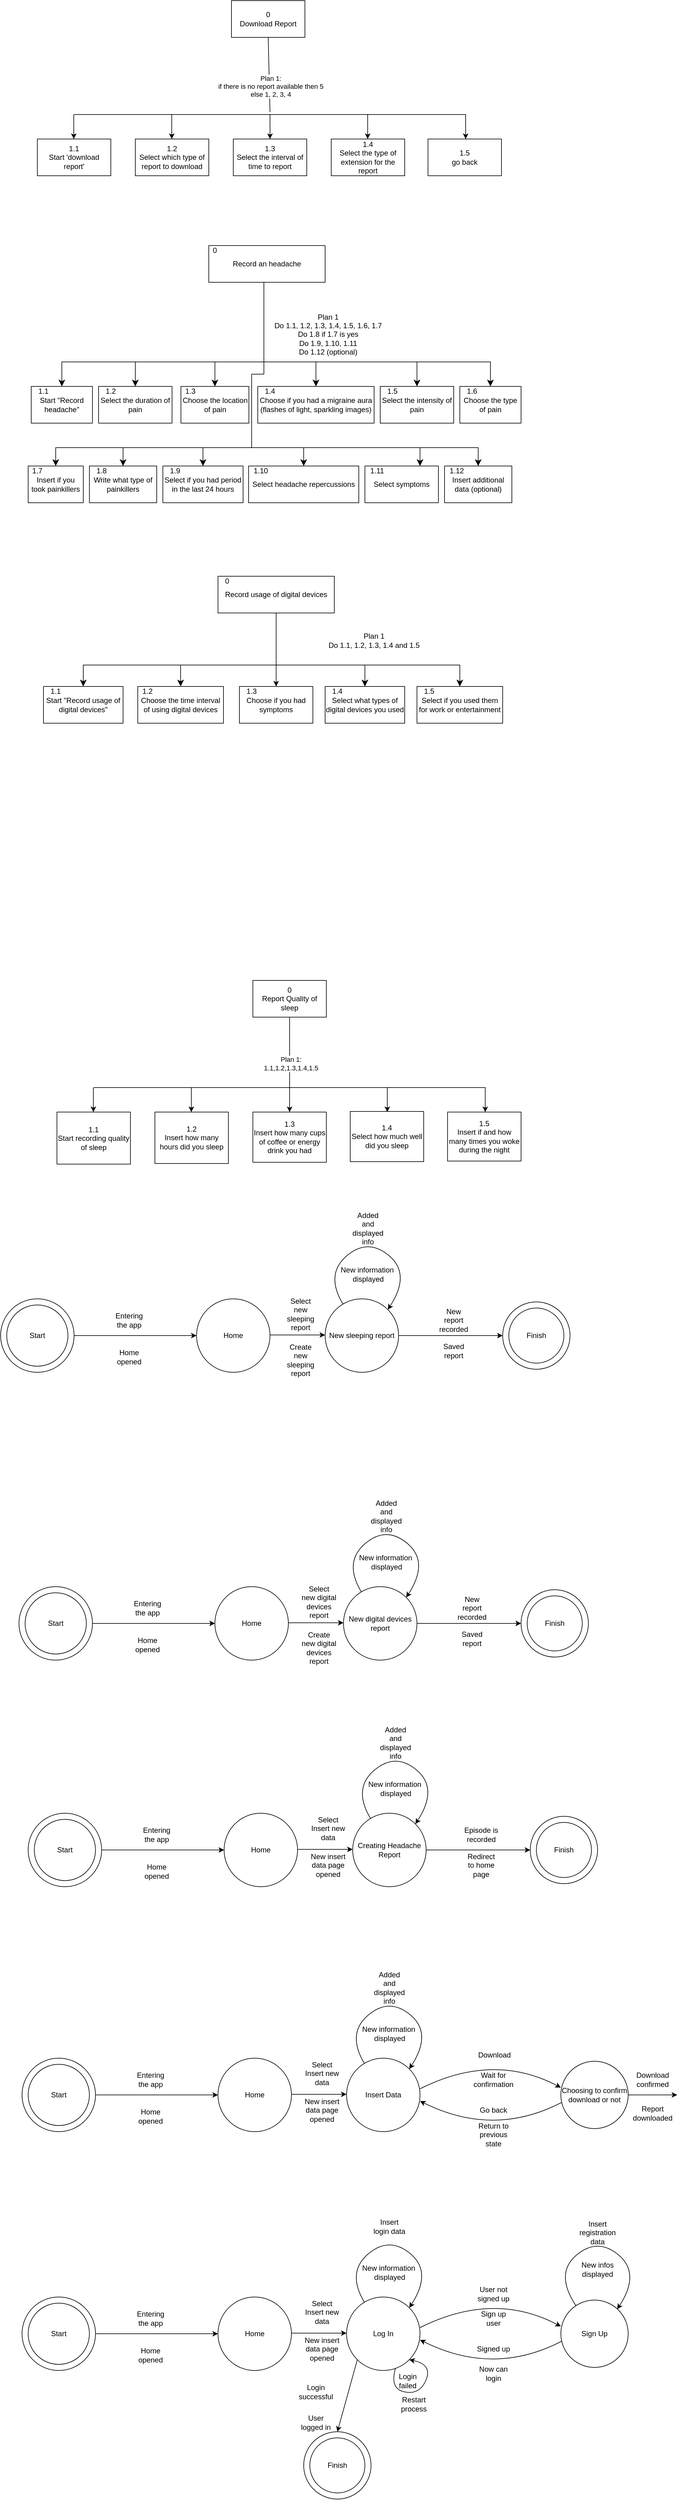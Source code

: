 <mxfile version="24.6.4" type="google">
  <diagram name="Pagina-1" id="lHGRv5xKfU-QrYAKU_vs">
    <mxGraphModel grid="1" page="1" gridSize="10" guides="1" tooltips="1" connect="1" arrows="1" fold="1" pageScale="1" pageWidth="827" pageHeight="1169" math="0" shadow="0">
      <root>
        <mxCell id="0" />
        <mxCell id="1" parent="0" />
        <mxCell id="3DXkt7f9Q8K6zpPs45un-1" value="Record an headache" style="rounded=0;whiteSpace=wrap;html=1;" vertex="1" parent="1">
          <mxGeometry x="300" y="360" width="190" height="60" as="geometry" />
        </mxCell>
        <mxCell id="3DXkt7f9Q8K6zpPs45un-7" value="0" style="text;html=1;align=center;verticalAlign=middle;whiteSpace=wrap;rounded=0;" vertex="1" parent="1">
          <mxGeometry x="280" y="360" width="60" height="15" as="geometry" />
        </mxCell>
        <mxCell id="3DXkt7f9Q8K6zpPs45un-24" value="Choose if you had a migraine aura (flashes of light, sparkling images)" style="rounded=0;whiteSpace=wrap;html=1;" vertex="1" parent="1">
          <mxGeometry x="380" y="590" width="190" height="60" as="geometry" />
        </mxCell>
        <mxCell id="3DXkt7f9Q8K6zpPs45un-25" value="Select the intensity of pain" style="rounded=0;whiteSpace=wrap;html=1;" vertex="1" parent="1">
          <mxGeometry x="580" y="590" width="120" height="60" as="geometry" />
        </mxCell>
        <mxCell id="3DXkt7f9Q8K6zpPs45un-26" value="Choose the location of pain" style="rounded=0;whiteSpace=wrap;html=1;" vertex="1" parent="1">
          <mxGeometry x="254.5" y="590" width="111" height="60" as="geometry" />
        </mxCell>
        <mxCell id="3DXkt7f9Q8K6zpPs45un-27" value="Select the duration of pain" style="rounded=0;whiteSpace=wrap;html=1;" vertex="1" parent="1">
          <mxGeometry x="120" y="590" width="120" height="60" as="geometry" />
        </mxCell>
        <mxCell id="3DXkt7f9Q8K6zpPs45un-28" value="Start &quot;Record headache&quot;" style="rounded=0;whiteSpace=wrap;html=1;" vertex="1" parent="1">
          <mxGeometry x="10" y="590" width="100" height="60" as="geometry" />
        </mxCell>
        <mxCell id="3DXkt7f9Q8K6zpPs45un-29" value="" style="endArrow=none;html=1;rounded=0;" edge="1" parent="1">
          <mxGeometry width="50" height="50" relative="1" as="geometry">
            <mxPoint x="390" y="510" as="sourcePoint" />
            <mxPoint x="390" y="420" as="targetPoint" />
          </mxGeometry>
        </mxCell>
        <mxCell id="3DXkt7f9Q8K6zpPs45un-30" value="" style="edgeStyle=elbowEdgeStyle;elbow=vertical;endArrow=classic;html=1;curved=0;rounded=0;endSize=8;startSize=8;entryX=0.5;entryY=0;entryDx=0;entryDy=0;" edge="1" parent="1" target="3DXkt7f9Q8K6zpPs45un-28">
          <mxGeometry width="50" height="50" relative="1" as="geometry">
            <mxPoint x="390" y="510" as="sourcePoint" />
            <mxPoint x="190" y="590" as="targetPoint" />
          </mxGeometry>
        </mxCell>
        <mxCell id="3DXkt7f9Q8K6zpPs45un-31" value="" style="edgeStyle=elbowEdgeStyle;elbow=vertical;endArrow=classic;html=1;curved=0;rounded=0;endSize=8;startSize=8;" edge="1" parent="1" target="3DXkt7f9Q8K6zpPs45un-25">
          <mxGeometry width="50" height="50" relative="1" as="geometry">
            <mxPoint x="390" y="510" as="sourcePoint" />
            <mxPoint x="180" y="590" as="targetPoint" />
          </mxGeometry>
        </mxCell>
        <mxCell id="3DXkt7f9Q8K6zpPs45un-32" value="" style="edgeStyle=elbowEdgeStyle;elbow=vertical;endArrow=classic;html=1;curved=0;rounded=0;endSize=8;startSize=8;entryX=0.5;entryY=0;entryDx=0;entryDy=0;" edge="1" parent="1" target="3DXkt7f9Q8K6zpPs45un-27">
          <mxGeometry width="50" height="50" relative="1" as="geometry">
            <mxPoint x="390" y="510" as="sourcePoint" />
            <mxPoint x="225" y="560" as="targetPoint" />
          </mxGeometry>
        </mxCell>
        <mxCell id="3DXkt7f9Q8K6zpPs45un-33" value="" style="edgeStyle=elbowEdgeStyle;elbow=vertical;endArrow=classic;html=1;curved=0;rounded=0;endSize=8;startSize=8;entryX=0.5;entryY=0;entryDx=0;entryDy=0;" edge="1" parent="1" target="3DXkt7f9Q8K6zpPs45un-26">
          <mxGeometry width="50" height="50" relative="1" as="geometry">
            <mxPoint x="390" y="510" as="sourcePoint" />
            <mxPoint x="190" y="600" as="targetPoint" />
          </mxGeometry>
        </mxCell>
        <mxCell id="3DXkt7f9Q8K6zpPs45un-34" value="" style="edgeStyle=elbowEdgeStyle;elbow=vertical;endArrow=classic;html=1;curved=0;rounded=0;endSize=8;startSize=8;entryX=0.5;entryY=0;entryDx=0;entryDy=0;" edge="1" parent="1" target="3DXkt7f9Q8K6zpPs45un-24">
          <mxGeometry width="50" height="50" relative="1" as="geometry">
            <mxPoint x="390" y="510" as="sourcePoint" />
            <mxPoint x="350" y="540" as="targetPoint" />
          </mxGeometry>
        </mxCell>
        <mxCell id="3DXkt7f9Q8K6zpPs45un-35" value="1.2" style="text;html=1;align=center;verticalAlign=middle;whiteSpace=wrap;rounded=0;" vertex="1" parent="1">
          <mxGeometry x="110" y="590" width="60" height="15" as="geometry" />
        </mxCell>
        <mxCell id="3DXkt7f9Q8K6zpPs45un-36" value="1.1" style="text;html=1;align=center;verticalAlign=middle;whiteSpace=wrap;rounded=0;" vertex="1" parent="1">
          <mxGeometry y="590" width="60" height="15" as="geometry" />
        </mxCell>
        <mxCell id="3DXkt7f9Q8K6zpPs45un-37" value="1.3" style="text;html=1;align=center;verticalAlign=middle;whiteSpace=wrap;rounded=0;" vertex="1" parent="1">
          <mxGeometry x="240" y="590" width="60" height="15" as="geometry" />
        </mxCell>
        <mxCell id="3DXkt7f9Q8K6zpPs45un-38" value="1.5" style="text;html=1;align=center;verticalAlign=middle;whiteSpace=wrap;rounded=0;" vertex="1" parent="1">
          <mxGeometry x="570" y="590" width="60" height="15" as="geometry" />
        </mxCell>
        <mxCell id="3DXkt7f9Q8K6zpPs45un-39" value="1.4" style="text;html=1;align=center;verticalAlign=middle;whiteSpace=wrap;rounded=0;" vertex="1" parent="1">
          <mxGeometry x="370" y="590" width="60" height="15" as="geometry" />
        </mxCell>
        <mxCell id="3DXkt7f9Q8K6zpPs45un-40" value="Plan 1&lt;div&gt;Do 1.1, 1.2, 1.3, 1.4, 1.5, 1.6, 1.7&lt;/div&gt;&lt;div&gt;Do 1.8 if 1.7 is yes&lt;/div&gt;&lt;div&gt;Do 1.9, 1.10, 1.11&lt;/div&gt;&lt;div&gt;Do 1.12 (optional)&lt;/div&gt;" style="text;html=1;align=center;verticalAlign=middle;whiteSpace=wrap;rounded=0;" vertex="1" parent="1">
          <mxGeometry x="400" y="490" width="190" height="30" as="geometry" />
        </mxCell>
        <mxCell id="3DXkt7f9Q8K6zpPs45un-41" value="Choose the type of pain" style="rounded=0;whiteSpace=wrap;html=1;" vertex="1" parent="1">
          <mxGeometry x="710" y="590" width="100" height="60" as="geometry" />
        </mxCell>
        <mxCell id="3DXkt7f9Q8K6zpPs45un-42" value="1.6" style="text;html=1;align=center;verticalAlign=middle;whiteSpace=wrap;rounded=0;" vertex="1" parent="1">
          <mxGeometry x="700" y="590" width="60" height="15" as="geometry" />
        </mxCell>
        <mxCell id="3DXkt7f9Q8K6zpPs45un-43" value="" style="edgeStyle=elbowEdgeStyle;elbow=vertical;endArrow=classic;html=1;curved=0;rounded=0;endSize=8;startSize=8;entryX=0.5;entryY=0;entryDx=0;entryDy=0;" edge="1" parent="1" target="3DXkt7f9Q8K6zpPs45un-41">
          <mxGeometry width="50" height="50" relative="1" as="geometry">
            <mxPoint x="390" y="510" as="sourcePoint" />
            <mxPoint x="640" y="590" as="targetPoint" />
          </mxGeometry>
        </mxCell>
        <mxCell id="3DXkt7f9Q8K6zpPs45un-47" value="Select headache repercussions" style="rounded=0;whiteSpace=wrap;html=1;" vertex="1" parent="1">
          <mxGeometry x="365" y="720" width="180" height="60" as="geometry" />
        </mxCell>
        <mxCell id="3DXkt7f9Q8K6zpPs45un-48" value="Select symptoms" style="rounded=0;whiteSpace=wrap;html=1;" vertex="1" parent="1">
          <mxGeometry x="555" y="720" width="120" height="60" as="geometry" />
        </mxCell>
        <mxCell id="3DXkt7f9Q8K6zpPs45un-49" value="Select if you had period in the last 24 hours" style="rounded=0;whiteSpace=wrap;html=1;" vertex="1" parent="1">
          <mxGeometry x="225" y="720" width="131" height="60" as="geometry" />
        </mxCell>
        <mxCell id="3DXkt7f9Q8K6zpPs45un-50" value="Write what type of painkillers" style="rounded=0;whiteSpace=wrap;html=1;" vertex="1" parent="1">
          <mxGeometry x="105" y="720" width="110" height="60" as="geometry" />
        </mxCell>
        <mxCell id="3DXkt7f9Q8K6zpPs45un-51" value="Insert if you took painkillers" style="rounded=0;whiteSpace=wrap;html=1;" vertex="1" parent="1">
          <mxGeometry x="5" y="720" width="90" height="60" as="geometry" />
        </mxCell>
        <mxCell id="3DXkt7f9Q8K6zpPs45un-52" value="1.8" style="text;html=1;align=center;verticalAlign=middle;whiteSpace=wrap;rounded=0;" vertex="1" parent="1">
          <mxGeometry x="95" y="720" width="60" height="15" as="geometry" />
        </mxCell>
        <mxCell id="3DXkt7f9Q8K6zpPs45un-53" value="1.9" style="text;html=1;align=center;verticalAlign=middle;whiteSpace=wrap;rounded=0;" vertex="1" parent="1">
          <mxGeometry x="215" y="720" width="60" height="15" as="geometry" />
        </mxCell>
        <mxCell id="3DXkt7f9Q8K6zpPs45un-54" value="1.11" style="text;html=1;align=center;verticalAlign=middle;whiteSpace=wrap;rounded=0;" vertex="1" parent="1">
          <mxGeometry x="545" y="720" width="60" height="15" as="geometry" />
        </mxCell>
        <mxCell id="3DXkt7f9Q8K6zpPs45un-55" value="1.10" style="text;html=1;align=center;verticalAlign=middle;whiteSpace=wrap;rounded=0;" vertex="1" parent="1">
          <mxGeometry x="355" y="720" width="60" height="15" as="geometry" />
        </mxCell>
        <mxCell id="3DXkt7f9Q8K6zpPs45un-56" value="Insert additional data (optional)" style="rounded=0;whiteSpace=wrap;html=1;" vertex="1" parent="1">
          <mxGeometry x="685" y="720" width="110" height="60" as="geometry" />
        </mxCell>
        <mxCell id="3DXkt7f9Q8K6zpPs45un-57" value="1.12" style="text;html=1;align=center;verticalAlign=middle;whiteSpace=wrap;rounded=0;" vertex="1" parent="1">
          <mxGeometry x="675" y="720" width="60" height="15" as="geometry" />
        </mxCell>
        <mxCell id="3DXkt7f9Q8K6zpPs45un-58" value="" style="edgeStyle=elbowEdgeStyle;elbow=vertical;endArrow=classic;html=1;curved=0;rounded=0;endSize=8;startSize=8;entryX=0.5;entryY=0;entryDx=0;entryDy=0;" edge="1" parent="1" target="3DXkt7f9Q8K6zpPs45un-51">
          <mxGeometry width="50" height="50" relative="1" as="geometry">
            <mxPoint x="370" y="660" as="sourcePoint" />
            <mxPoint x="70" y="840" as="targetPoint" />
          </mxGeometry>
        </mxCell>
        <mxCell id="3DXkt7f9Q8K6zpPs45un-60" value="" style="endArrow=none;html=1;rounded=0;" edge="1" parent="1">
          <mxGeometry width="50" height="50" relative="1" as="geometry">
            <mxPoint x="370" y="570" as="sourcePoint" />
            <mxPoint x="370" y="660" as="targetPoint" />
          </mxGeometry>
        </mxCell>
        <mxCell id="3DXkt7f9Q8K6zpPs45un-61" value="" style="endArrow=none;html=1;rounded=0;" edge="1" parent="1">
          <mxGeometry width="50" height="50" relative="1" as="geometry">
            <mxPoint x="390" y="570" as="sourcePoint" />
            <mxPoint x="370" y="570" as="targetPoint" />
          </mxGeometry>
        </mxCell>
        <mxCell id="3DXkt7f9Q8K6zpPs45un-62" value="" style="endArrow=none;html=1;rounded=0;" edge="1" parent="1">
          <mxGeometry width="50" height="50" relative="1" as="geometry">
            <mxPoint x="390" y="530" as="sourcePoint" />
            <mxPoint x="390" y="570" as="targetPoint" />
          </mxGeometry>
        </mxCell>
        <mxCell id="3DXkt7f9Q8K6zpPs45un-63" value="1.7" style="text;html=1;align=center;verticalAlign=middle;whiteSpace=wrap;rounded=0;" vertex="1" parent="1">
          <mxGeometry x="-10" y="720" width="60" height="15" as="geometry" />
        </mxCell>
        <mxCell id="3DXkt7f9Q8K6zpPs45un-64" value="" style="edgeStyle=elbowEdgeStyle;elbow=vertical;endArrow=classic;html=1;curved=0;rounded=0;endSize=8;startSize=8;entryX=0.5;entryY=0;entryDx=0;entryDy=0;" edge="1" parent="1" target="3DXkt7f9Q8K6zpPs45un-50">
          <mxGeometry width="50" height="50" relative="1" as="geometry">
            <mxPoint x="370" y="660" as="sourcePoint" />
            <mxPoint x="65" y="710" as="targetPoint" />
          </mxGeometry>
        </mxCell>
        <mxCell id="3DXkt7f9Q8K6zpPs45un-65" value="" style="edgeStyle=elbowEdgeStyle;elbow=vertical;endArrow=classic;html=1;curved=0;rounded=0;endSize=8;startSize=8;entryX=0.5;entryY=0;entryDx=0;entryDy=0;" edge="1" parent="1" target="3DXkt7f9Q8K6zpPs45un-49">
          <mxGeometry width="50" height="50" relative="1" as="geometry">
            <mxPoint x="370" y="660" as="sourcePoint" />
            <mxPoint x="70" y="800" as="targetPoint" />
          </mxGeometry>
        </mxCell>
        <mxCell id="3DXkt7f9Q8K6zpPs45un-66" value="" style="edgeStyle=elbowEdgeStyle;elbow=vertical;endArrow=classic;html=1;curved=0;rounded=0;endSize=8;startSize=8;entryX=0.5;entryY=0;entryDx=0;entryDy=0;" edge="1" parent="1" target="3DXkt7f9Q8K6zpPs45un-47">
          <mxGeometry width="50" height="50" relative="1" as="geometry">
            <mxPoint x="370" y="660" as="sourcePoint" />
            <mxPoint x="155" y="810" as="targetPoint" />
          </mxGeometry>
        </mxCell>
        <mxCell id="3DXkt7f9Q8K6zpPs45un-67" value="" style="edgeStyle=elbowEdgeStyle;elbow=vertical;endArrow=classic;html=1;curved=0;rounded=0;endSize=8;startSize=8;entryX=0.75;entryY=0;entryDx=0;entryDy=0;" edge="1" parent="1" target="3DXkt7f9Q8K6zpPs45un-48">
          <mxGeometry width="50" height="50" relative="1" as="geometry">
            <mxPoint x="370" y="660" as="sourcePoint" />
            <mxPoint x="195" y="800" as="targetPoint" />
          </mxGeometry>
        </mxCell>
        <mxCell id="3DXkt7f9Q8K6zpPs45un-68" value="" style="edgeStyle=elbowEdgeStyle;elbow=vertical;endArrow=classic;html=1;curved=0;rounded=0;endSize=8;startSize=8;entryX=0.5;entryY=0;entryDx=0;entryDy=0;" edge="1" parent="1" target="3DXkt7f9Q8K6zpPs45un-56">
          <mxGeometry width="50" height="50" relative="1" as="geometry">
            <mxPoint x="370" y="660" as="sourcePoint" />
            <mxPoint x="710" y="800" as="targetPoint" />
          </mxGeometry>
        </mxCell>
        <mxCell id="TMbSK673QJMxNX8K5bau-1" value="Record usage of digital devices" style="rounded=0;whiteSpace=wrap;html=1;" vertex="1" parent="1">
          <mxGeometry x="315" y="900" width="190" height="60" as="geometry" />
        </mxCell>
        <mxCell id="TMbSK673QJMxNX8K5bau-2" value="0" style="text;html=1;align=center;verticalAlign=middle;whiteSpace=wrap;rounded=0;" vertex="1" parent="1">
          <mxGeometry x="300" y="900" width="60" height="15" as="geometry" />
        </mxCell>
        <mxCell id="TMbSK673QJMxNX8K5bau-3" value="Select what types of digital devices you used" style="rounded=0;whiteSpace=wrap;html=1;" vertex="1" parent="1">
          <mxGeometry x="490" y="1080" width="130" height="60" as="geometry" />
        </mxCell>
        <mxCell id="TMbSK673QJMxNX8K5bau-4" value="Select if you used them for work or entertainment" style="rounded=0;whiteSpace=wrap;html=1;" vertex="1" parent="1">
          <mxGeometry x="640" y="1080" width="140" height="60" as="geometry" />
        </mxCell>
        <mxCell id="TMbSK673QJMxNX8K5bau-5" value="Choose if you had symptoms" style="rounded=0;whiteSpace=wrap;html=1;" vertex="1" parent="1">
          <mxGeometry x="350" y="1080" width="120" height="60" as="geometry" />
        </mxCell>
        <mxCell id="TMbSK673QJMxNX8K5bau-6" value="Choose the time interval of using digital devices" style="rounded=0;whiteSpace=wrap;html=1;" vertex="1" parent="1">
          <mxGeometry x="184" y="1080" width="140" height="60" as="geometry" />
        </mxCell>
        <mxCell id="TMbSK673QJMxNX8K5bau-7" value="Start &quot;Record usage of digital devices&quot;" style="rounded=0;whiteSpace=wrap;html=1;" vertex="1" parent="1">
          <mxGeometry x="30" y="1080" width="130" height="60" as="geometry" />
        </mxCell>
        <mxCell id="TMbSK673QJMxNX8K5bau-8" value="" style="edgeStyle=elbowEdgeStyle;elbow=vertical;endArrow=classic;html=1;curved=0;rounded=0;endSize=8;startSize=8;entryX=0.5;entryY=0;entryDx=0;entryDy=0;" edge="1" parent="1" target="TMbSK673QJMxNX8K5bau-7">
          <mxGeometry width="50" height="50" relative="1" as="geometry">
            <mxPoint x="410" y="1010" as="sourcePoint" />
            <mxPoint x="160" y="1090" as="targetPoint" />
          </mxGeometry>
        </mxCell>
        <mxCell id="TMbSK673QJMxNX8K5bau-9" value="" style="edgeStyle=elbowEdgeStyle;elbow=vertical;endArrow=classic;html=1;curved=0;rounded=0;endSize=8;startSize=8;" edge="1" parent="1" target="TMbSK673QJMxNX8K5bau-4">
          <mxGeometry width="50" height="50" relative="1" as="geometry">
            <mxPoint x="410" y="1010" as="sourcePoint" />
            <mxPoint x="150" y="1090" as="targetPoint" />
          </mxGeometry>
        </mxCell>
        <mxCell id="TMbSK673QJMxNX8K5bau-10" value="" style="edgeStyle=elbowEdgeStyle;elbow=vertical;endArrow=classic;html=1;curved=0;rounded=0;endSize=8;startSize=8;entryX=0.5;entryY=0;entryDx=0;entryDy=0;" edge="1" parent="1" target="TMbSK673QJMxNX8K5bau-6">
          <mxGeometry width="50" height="50" relative="1" as="geometry">
            <mxPoint x="410" y="1010" as="sourcePoint" />
            <mxPoint x="195" y="1060" as="targetPoint" />
          </mxGeometry>
        </mxCell>
        <mxCell id="TMbSK673QJMxNX8K5bau-11" value="" style="edgeStyle=elbowEdgeStyle;elbow=vertical;endArrow=classic;html=1;curved=0;rounded=0;endSize=8;startSize=8;entryX=0.5;entryY=0;entryDx=0;entryDy=0;" edge="1" parent="1" target="TMbSK673QJMxNX8K5bau-3">
          <mxGeometry width="50" height="50" relative="1" as="geometry">
            <mxPoint x="410" y="1010" as="sourcePoint" />
            <mxPoint x="320" y="1040" as="targetPoint" />
          </mxGeometry>
        </mxCell>
        <mxCell id="TMbSK673QJMxNX8K5bau-12" value="1.2" style="text;html=1;align=center;verticalAlign=middle;whiteSpace=wrap;rounded=0;" vertex="1" parent="1">
          <mxGeometry x="170" y="1080" width="60" height="15" as="geometry" />
        </mxCell>
        <mxCell id="TMbSK673QJMxNX8K5bau-13" value="1.1" style="text;html=1;align=center;verticalAlign=middle;whiteSpace=wrap;rounded=0;" vertex="1" parent="1">
          <mxGeometry x="20" y="1080" width="60" height="15" as="geometry" />
        </mxCell>
        <mxCell id="TMbSK673QJMxNX8K5bau-14" value="1.3" style="text;html=1;align=center;verticalAlign=middle;whiteSpace=wrap;rounded=0;" vertex="1" parent="1">
          <mxGeometry x="340" y="1080" width="60" height="15" as="geometry" />
        </mxCell>
        <mxCell id="TMbSK673QJMxNX8K5bau-15" value="1.5" style="text;html=1;align=center;verticalAlign=middle;whiteSpace=wrap;rounded=0;" vertex="1" parent="1">
          <mxGeometry x="630" y="1080" width="60" height="15" as="geometry" />
        </mxCell>
        <mxCell id="TMbSK673QJMxNX8K5bau-16" value="1.4" style="text;html=1;align=center;verticalAlign=middle;whiteSpace=wrap;rounded=0;" vertex="1" parent="1">
          <mxGeometry x="480" y="1080" width="60" height="15" as="geometry" />
        </mxCell>
        <mxCell id="TMbSK673QJMxNX8K5bau-17" value="Plan 1&lt;div&gt;Do 1.1, 1.2, 1.3, 1.4 and 1.5&lt;/div&gt;" style="text;html=1;align=center;verticalAlign=middle;whiteSpace=wrap;rounded=0;" vertex="1" parent="1">
          <mxGeometry x="490" y="990" width="160" height="30" as="geometry" />
        </mxCell>
        <mxCell id="TMbSK673QJMxNX8K5bau-18" value="" style="endArrow=classic;html=1;rounded=0;entryX=0.5;entryY=0;entryDx=0;entryDy=0;exitX=0.5;exitY=1;exitDx=0;exitDy=0;" edge="1" parent="1" source="TMbSK673QJMxNX8K5bau-1" target="TMbSK673QJMxNX8K5bau-5">
          <mxGeometry width="50" height="50" relative="1" as="geometry">
            <mxPoint x="420" y="1020" as="sourcePoint" />
            <mxPoint x="440" y="1040" as="targetPoint" />
          </mxGeometry>
        </mxCell>
        <mxCell id="TMbSK673QJMxNX8K5bau-19" value="&lt;div&gt;0&lt;/div&gt;&lt;div&gt;Download Report&lt;/div&gt;" style="rounded=0;whiteSpace=wrap;html=1;" vertex="1" parent="1">
          <mxGeometry x="337" y="-40" width="120" height="60" as="geometry" />
        </mxCell>
        <mxCell id="TMbSK673QJMxNX8K5bau-20" value="" style="endArrow=none;html=1;rounded=0;entryX=0.5;entryY=1;entryDx=0;entryDy=0;" edge="1" parent="1" target="TMbSK673QJMxNX8K5bau-19">
          <mxGeometry width="50" height="50" relative="1" as="geometry">
            <mxPoint x="400" y="142" as="sourcePoint" />
            <mxPoint x="483" y="-114" as="targetPoint" />
          </mxGeometry>
        </mxCell>
        <mxCell id="TMbSK673QJMxNX8K5bau-21" value="&lt;div&gt;Plan 1:&lt;/div&gt;&lt;div&gt;if there is no report available then 5&lt;/div&gt;&lt;div&gt;else 1, 2, 3, 4&lt;br&gt;&lt;/div&gt;" style="edgeLabel;html=1;align=center;verticalAlign=middle;resizable=0;points=[];" connectable="0" vertex="1" parent="TMbSK673QJMxNX8K5bau-20">
          <mxGeometry x="-0.308" y="-2" relative="1" as="geometry">
            <mxPoint as="offset" />
          </mxGeometry>
        </mxCell>
        <mxCell id="TMbSK673QJMxNX8K5bau-22" value="" style="endArrow=none;html=1;rounded=0;" edge="1" parent="1">
          <mxGeometry width="50" height="50" relative="1" as="geometry">
            <mxPoint x="720" y="146" as="sourcePoint" />
            <mxPoint x="80" y="146" as="targetPoint" />
          </mxGeometry>
        </mxCell>
        <mxCell id="TMbSK673QJMxNX8K5bau-23" value="&lt;div&gt;1.4&lt;/div&gt;&lt;div&gt;Select the type of extension for the report&lt;/div&gt;" style="rounded=0;whiteSpace=wrap;html=1;" vertex="1" parent="1">
          <mxGeometry x="500" y="186" width="120" height="60" as="geometry" />
        </mxCell>
        <mxCell id="TMbSK673QJMxNX8K5bau-24" value="&lt;div&gt;1.5&lt;/div&gt;&lt;div&gt;go back&lt;br&gt;&lt;/div&gt;" style="rounded=0;whiteSpace=wrap;html=1;" vertex="1" parent="1">
          <mxGeometry x="658" y="186" width="120" height="60" as="geometry" />
        </mxCell>
        <mxCell id="TMbSK673QJMxNX8K5bau-25" value="" style="endArrow=classic;html=1;rounded=0;" edge="1" parent="1">
          <mxGeometry width="50" height="50" relative="1" as="geometry">
            <mxPoint x="400" y="146" as="sourcePoint" />
            <mxPoint x="400" y="186" as="targetPoint" />
          </mxGeometry>
        </mxCell>
        <mxCell id="TMbSK673QJMxNX8K5bau-26" value="&lt;div&gt;1.3&lt;/div&gt;&lt;div&gt;Select the interval of time to report&lt;br&gt;&lt;/div&gt;" style="rounded=0;whiteSpace=wrap;html=1;" vertex="1" parent="1">
          <mxGeometry x="340" y="186" width="120" height="60" as="geometry" />
        </mxCell>
        <mxCell id="TMbSK673QJMxNX8K5bau-27" value="&lt;div&gt;1.2&lt;/div&gt;&lt;div&gt;Select which type of report to download &lt;br&gt;&lt;/div&gt;" style="rounded=0;whiteSpace=wrap;html=1;" vertex="1" parent="1">
          <mxGeometry x="180" y="186" width="120" height="60" as="geometry" />
        </mxCell>
        <mxCell id="TMbSK673QJMxNX8K5bau-28" value="&lt;div&gt;1.1&lt;br&gt;&lt;/div&gt;&lt;div&gt;Start &#39;download report&#39;&lt;br&gt;&lt;/div&gt;" style="rounded=0;whiteSpace=wrap;html=1;" vertex="1" parent="1">
          <mxGeometry x="20" y="186" width="120" height="60" as="geometry" />
        </mxCell>
        <mxCell id="TMbSK673QJMxNX8K5bau-29" value="" style="endArrow=classic;html=1;rounded=0;entryX=0.5;entryY=0;entryDx=0;entryDy=0;" edge="1" parent="1">
          <mxGeometry width="50" height="50" relative="1" as="geometry">
            <mxPoint x="79.5" y="146" as="sourcePoint" />
            <mxPoint x="79.5" y="186" as="targetPoint" />
          </mxGeometry>
        </mxCell>
        <mxCell id="TMbSK673QJMxNX8K5bau-30" value="" style="endArrow=classic;html=1;rounded=0;entryX=0.5;entryY=0;entryDx=0;entryDy=0;" edge="1" parent="1">
          <mxGeometry width="50" height="50" relative="1" as="geometry">
            <mxPoint x="239.5" y="146" as="sourcePoint" />
            <mxPoint x="239.5" y="186" as="targetPoint" />
          </mxGeometry>
        </mxCell>
        <mxCell id="TMbSK673QJMxNX8K5bau-31" value="" style="endArrow=classic;html=1;rounded=0;entryX=0.5;entryY=0;entryDx=0;entryDy=0;" edge="1" parent="1">
          <mxGeometry width="50" height="50" relative="1" as="geometry">
            <mxPoint x="559.5" y="146" as="sourcePoint" />
            <mxPoint x="559.5" y="186" as="targetPoint" />
          </mxGeometry>
        </mxCell>
        <mxCell id="TMbSK673QJMxNX8K5bau-32" value="" style="endArrow=classic;html=1;rounded=0;entryX=0.5;entryY=0;entryDx=0;entryDy=0;" edge="1" parent="1">
          <mxGeometry width="50" height="50" relative="1" as="geometry">
            <mxPoint x="719.5" y="146" as="sourcePoint" />
            <mxPoint x="719.5" y="186" as="targetPoint" />
          </mxGeometry>
        </mxCell>
        <mxCell id="TMbSK673QJMxNX8K5bau-47" value="&lt;div&gt;0&lt;/div&gt;&lt;div&gt;Report Quality of sleep&lt;br&gt;&lt;/div&gt;" style="rounded=0;whiteSpace=wrap;html=1;" vertex="1" parent="1">
          <mxGeometry x="372" y="1560" width="120" height="60" as="geometry" />
        </mxCell>
        <mxCell id="TMbSK673QJMxNX8K5bau-48" value="" style="endArrow=none;html=1;rounded=0;entryX=0.5;entryY=1;entryDx=0;entryDy=0;" edge="1" parent="1" target="TMbSK673QJMxNX8K5bau-47">
          <mxGeometry width="50" height="50" relative="1" as="geometry">
            <mxPoint x="432" y="1736" as="sourcePoint" />
            <mxPoint x="515" y="1475" as="targetPoint" />
          </mxGeometry>
        </mxCell>
        <mxCell id="TMbSK673QJMxNX8K5bau-49" value="&lt;div&gt;Plan 1:&lt;/div&gt;&lt;div&gt;1.1,1.2,1.3,1.4,1.5&lt;br&gt;&lt;/div&gt;" style="edgeLabel;html=1;align=center;verticalAlign=middle;resizable=0;points=[];" connectable="0" vertex="1" parent="TMbSK673QJMxNX8K5bau-48">
          <mxGeometry x="-0.308" y="-2" relative="1" as="geometry">
            <mxPoint as="offset" />
          </mxGeometry>
        </mxCell>
        <mxCell id="TMbSK673QJMxNX8K5bau-50" value="" style="endArrow=none;html=1;rounded=0;" edge="1" parent="1">
          <mxGeometry width="50" height="50" relative="1" as="geometry">
            <mxPoint x="752" y="1735" as="sourcePoint" />
            <mxPoint x="112" y="1735" as="targetPoint" />
          </mxGeometry>
        </mxCell>
        <mxCell id="TMbSK673QJMxNX8K5bau-51" value="&lt;div&gt;1.4&lt;/div&gt;&lt;div&gt;Select how much well did you sleep&lt;br&gt;&lt;/div&gt;" style="rounded=0;whiteSpace=wrap;html=1;" vertex="1" parent="1">
          <mxGeometry x="531" y="1774" width="120" height="82" as="geometry" />
        </mxCell>
        <mxCell id="TMbSK673QJMxNX8K5bau-52" value="&lt;div&gt;1.5&lt;/div&gt;&lt;div&gt;Insert if and how many times you woke during the night&lt;br&gt;&lt;/div&gt;" style="rounded=0;whiteSpace=wrap;html=1;" vertex="1" parent="1">
          <mxGeometry x="690" y="1775" width="120" height="80" as="geometry" />
        </mxCell>
        <mxCell id="TMbSK673QJMxNX8K5bau-53" value="" style="endArrow=classic;html=1;rounded=0;" edge="1" parent="1">
          <mxGeometry width="50" height="50" relative="1" as="geometry">
            <mxPoint x="432" y="1735" as="sourcePoint" />
            <mxPoint x="432" y="1775" as="targetPoint" />
          </mxGeometry>
        </mxCell>
        <mxCell id="TMbSK673QJMxNX8K5bau-54" value="&lt;div&gt;1.3&lt;/div&gt;&lt;div&gt;Insert how many cups of coffee or energy drink you had&lt;br&gt;&lt;/div&gt;" style="rounded=0;whiteSpace=wrap;html=1;" vertex="1" parent="1">
          <mxGeometry x="372" y="1775" width="120" height="82" as="geometry" />
        </mxCell>
        <mxCell id="TMbSK673QJMxNX8K5bau-55" value="&lt;div&gt;1.2&lt;/div&gt;&lt;div&gt;Insert how many hours did you sleep &lt;br&gt;&lt;/div&gt;" style="rounded=0;whiteSpace=wrap;html=1;" vertex="1" parent="1">
          <mxGeometry x="212" y="1775" width="120" height="84" as="geometry" />
        </mxCell>
        <mxCell id="TMbSK673QJMxNX8K5bau-56" value="&lt;div&gt;1.1&lt;br&gt;&lt;/div&gt;&lt;div&gt;Start recording quality of sleep&lt;br&gt;&lt;/div&gt;" style="rounded=0;whiteSpace=wrap;html=1;" vertex="1" parent="1">
          <mxGeometry x="52" y="1775" width="120" height="85" as="geometry" />
        </mxCell>
        <mxCell id="TMbSK673QJMxNX8K5bau-57" value="" style="endArrow=classic;html=1;rounded=0;entryX=0.5;entryY=0;entryDx=0;entryDy=0;" edge="1" parent="1">
          <mxGeometry width="50" height="50" relative="1" as="geometry">
            <mxPoint x="111.5" y="1735" as="sourcePoint" />
            <mxPoint x="111.5" y="1775" as="targetPoint" />
          </mxGeometry>
        </mxCell>
        <mxCell id="TMbSK673QJMxNX8K5bau-58" value="" style="endArrow=classic;html=1;rounded=0;entryX=0.5;entryY=0;entryDx=0;entryDy=0;" edge="1" parent="1">
          <mxGeometry width="50" height="50" relative="1" as="geometry">
            <mxPoint x="271.5" y="1735" as="sourcePoint" />
            <mxPoint x="271.5" y="1775" as="targetPoint" />
          </mxGeometry>
        </mxCell>
        <mxCell id="TMbSK673QJMxNX8K5bau-59" value="" style="endArrow=classic;html=1;rounded=0;entryX=0.5;entryY=0;entryDx=0;entryDy=0;" edge="1" parent="1">
          <mxGeometry width="50" height="50" relative="1" as="geometry">
            <mxPoint x="591.5" y="1735" as="sourcePoint" />
            <mxPoint x="591.5" y="1775" as="targetPoint" />
          </mxGeometry>
        </mxCell>
        <mxCell id="TMbSK673QJMxNX8K5bau-60" value="" style="endArrow=classic;html=1;rounded=0;entryX=0.5;entryY=0;entryDx=0;entryDy=0;" edge="1" parent="1">
          <mxGeometry width="50" height="50" relative="1" as="geometry">
            <mxPoint x="751.5" y="1735" as="sourcePoint" />
            <mxPoint x="751.5" y="1775" as="targetPoint" />
          </mxGeometry>
        </mxCell>
        <mxCell id="TMbSK673QJMxNX8K5bau-79" value="" style="ellipse;whiteSpace=wrap;html=1;aspect=fixed;" vertex="1" parent="1">
          <mxGeometry x="-40" y="2080" width="120" height="120" as="geometry" />
        </mxCell>
        <mxCell id="TMbSK673QJMxNX8K5bau-80" value="Entering the app" style="text;html=1;strokeColor=none;fillColor=none;align=center;verticalAlign=middle;whiteSpace=wrap;rounded=0;" vertex="1" parent="1">
          <mxGeometry x="140" y="2100" width="60" height="30" as="geometry" />
        </mxCell>
        <mxCell id="TMbSK673QJMxNX8K5bau-81" value="Home opened" style="text;html=1;strokeColor=none;fillColor=none;align=center;verticalAlign=middle;whiteSpace=wrap;rounded=0;" vertex="1" parent="1">
          <mxGeometry x="140" y="2160" width="60" height="30" as="geometry" />
        </mxCell>
        <mxCell id="TMbSK673QJMxNX8K5bau-82" value="Home" style="ellipse;whiteSpace=wrap;html=1;aspect=fixed;" vertex="1" parent="1">
          <mxGeometry x="280" y="2080" width="120" height="120" as="geometry" />
        </mxCell>
        <mxCell id="TMbSK673QJMxNX8K5bau-83" value="Start" style="ellipse;whiteSpace=wrap;html=1;aspect=fixed;" vertex="1" parent="1">
          <mxGeometry x="-30" y="2090" width="100" height="100" as="geometry" />
        </mxCell>
        <mxCell id="TMbSK673QJMxNX8K5bau-84" value="" style="endArrow=classic;html=1;rounded=0;" edge="1" parent="1">
          <mxGeometry width="50" height="50" relative="1" as="geometry">
            <mxPoint x="400" y="2139" as="sourcePoint" />
            <mxPoint x="490" y="2139" as="targetPoint" />
          </mxGeometry>
        </mxCell>
        <mxCell id="TMbSK673QJMxNX8K5bau-85" value="New sleeping report" style="ellipse;whiteSpace=wrap;html=1;aspect=fixed;" vertex="1" parent="1">
          <mxGeometry x="490" y="2080" width="120" height="120" as="geometry" />
        </mxCell>
        <mxCell id="TMbSK673QJMxNX8K5bau-86" value="Select new sleeping report" style="text;html=1;strokeColor=none;fillColor=none;align=center;verticalAlign=middle;whiteSpace=wrap;rounded=0;" vertex="1" parent="1">
          <mxGeometry x="420" y="2090" width="60" height="30" as="geometry" />
        </mxCell>
        <mxCell id="TMbSK673QJMxNX8K5bau-87" value="Create new sleeping report" style="text;html=1;strokeColor=none;fillColor=none;align=center;verticalAlign=middle;whiteSpace=wrap;rounded=0;" vertex="1" parent="1">
          <mxGeometry x="420" y="2165" width="60" height="30" as="geometry" />
        </mxCell>
        <mxCell id="TMbSK673QJMxNX8K5bau-88" value="Added and displayed info" style="text;html=1;strokeColor=none;fillColor=none;align=center;verticalAlign=middle;whiteSpace=wrap;rounded=0;" vertex="1" parent="1">
          <mxGeometry x="530" y="1950" width="60" height="30" as="geometry" />
        </mxCell>
        <mxCell id="TMbSK673QJMxNX8K5bau-89" value="" style="endArrow=classic;html=1;rounded=0;entryX=0;entryY=0.5;entryDx=0;entryDy=0;exitX=1;exitY=0.5;exitDx=0;exitDy=0;" edge="1" parent="1" source="TMbSK673QJMxNX8K5bau-85" target="TMbSK673QJMxNX8K5bau-90">
          <mxGeometry width="50" height="50" relative="1" as="geometry">
            <mxPoint x="600" y="2200" as="sourcePoint" />
            <mxPoint x="700" y="2250" as="targetPoint" />
            <Array as="points" />
          </mxGeometry>
        </mxCell>
        <mxCell id="TMbSK673QJMxNX8K5bau-90" value="Finish" style="ellipse;whiteSpace=wrap;html=1;aspect=fixed;" vertex="1" parent="1">
          <mxGeometry x="780" y="2085" width="110" height="110" as="geometry" />
        </mxCell>
        <mxCell id="TMbSK673QJMxNX8K5bau-91" value="New report recorded" style="text;html=1;strokeColor=none;fillColor=none;align=center;verticalAlign=middle;whiteSpace=wrap;rounded=0;" vertex="1" parent="1">
          <mxGeometry x="670" y="2100" width="60" height="30" as="geometry" />
        </mxCell>
        <mxCell id="TMbSK673QJMxNX8K5bau-92" value="Finish" style="ellipse;whiteSpace=wrap;html=1;aspect=fixed;" vertex="1" parent="1">
          <mxGeometry x="790" y="2095" width="90" height="90" as="geometry" />
        </mxCell>
        <mxCell id="TMbSK673QJMxNX8K5bau-93" value="Saved report" style="text;html=1;strokeColor=none;fillColor=none;align=center;verticalAlign=middle;whiteSpace=wrap;rounded=0;" vertex="1" parent="1">
          <mxGeometry x="670" y="2150" width="60" height="30" as="geometry" />
        </mxCell>
        <mxCell id="TMbSK673QJMxNX8K5bau-94" value="" style="endArrow=classic;html=1;rounded=0;" edge="1" parent="1">
          <mxGeometry width="50" height="50" relative="1" as="geometry">
            <mxPoint x="80" y="2140" as="sourcePoint" />
            <mxPoint x="280" y="2140" as="targetPoint" />
          </mxGeometry>
        </mxCell>
        <mxCell id="TMbSK673QJMxNX8K5bau-95" value="" style="curved=1;endArrow=classic;html=1;rounded=0;entryX=1;entryY=0;entryDx=0;entryDy=0;" edge="1" parent="1" source="TMbSK673QJMxNX8K5bau-85" target="TMbSK673QJMxNX8K5bau-85">
          <mxGeometry width="50" height="50" relative="1" as="geometry">
            <mxPoint x="510" y="2080" as="sourcePoint" />
            <mxPoint x="580" y="2080" as="targetPoint" />
            <Array as="points">
              <mxPoint x="490" y="2040" />
              <mxPoint x="560" y="1980" />
              <mxPoint x="630" y="2040" />
            </Array>
          </mxGeometry>
        </mxCell>
        <mxCell id="TMbSK673QJMxNX8K5bau-96" value="&lt;div&gt;New information&amp;nbsp;&lt;/div&gt;&lt;div&gt;displayed&lt;br&gt;&lt;/div&gt;" style="text;html=1;align=center;verticalAlign=middle;resizable=0;points=[];autosize=1;strokeColor=none;fillColor=none;" vertex="1" parent="1">
          <mxGeometry x="500" y="2020" width="120" height="40" as="geometry" />
        </mxCell>
        <mxCell id="TMbSK673QJMxNX8K5bau-97" value="" style="ellipse;whiteSpace=wrap;html=1;aspect=fixed;" vertex="1" parent="1">
          <mxGeometry x="-10" y="2550" width="120" height="120" as="geometry" />
        </mxCell>
        <mxCell id="TMbSK673QJMxNX8K5bau-98" value="Entering the app" style="text;html=1;strokeColor=none;fillColor=none;align=center;verticalAlign=middle;whiteSpace=wrap;rounded=0;" vertex="1" parent="1">
          <mxGeometry x="170" y="2570" width="60" height="30" as="geometry" />
        </mxCell>
        <mxCell id="TMbSK673QJMxNX8K5bau-99" value="Home opened" style="text;html=1;strokeColor=none;fillColor=none;align=center;verticalAlign=middle;whiteSpace=wrap;rounded=0;" vertex="1" parent="1">
          <mxGeometry x="170" y="2630" width="60" height="30" as="geometry" />
        </mxCell>
        <mxCell id="TMbSK673QJMxNX8K5bau-100" value="Home" style="ellipse;whiteSpace=wrap;html=1;aspect=fixed;" vertex="1" parent="1">
          <mxGeometry x="310" y="2550" width="120" height="120" as="geometry" />
        </mxCell>
        <mxCell id="TMbSK673QJMxNX8K5bau-101" value="Start" style="ellipse;whiteSpace=wrap;html=1;aspect=fixed;" vertex="1" parent="1">
          <mxGeometry y="2560" width="100" height="100" as="geometry" />
        </mxCell>
        <mxCell id="TMbSK673QJMxNX8K5bau-102" value="" style="endArrow=classic;html=1;rounded=0;" edge="1" parent="1">
          <mxGeometry width="50" height="50" relative="1" as="geometry">
            <mxPoint x="430" y="2609" as="sourcePoint" />
            <mxPoint x="520" y="2609" as="targetPoint" />
          </mxGeometry>
        </mxCell>
        <mxCell id="TMbSK673QJMxNX8K5bau-103" value="New digital devices report" style="ellipse;whiteSpace=wrap;html=1;aspect=fixed;" vertex="1" parent="1">
          <mxGeometry x="520" y="2550" width="120" height="120" as="geometry" />
        </mxCell>
        <mxCell id="TMbSK673QJMxNX8K5bau-104" value="Select new digital devices report" style="text;html=1;strokeColor=none;fillColor=none;align=center;verticalAlign=middle;whiteSpace=wrap;rounded=0;" vertex="1" parent="1">
          <mxGeometry x="450" y="2560" width="60" height="30" as="geometry" />
        </mxCell>
        <mxCell id="TMbSK673QJMxNX8K5bau-105" value="Create new digital devices report" style="text;html=1;strokeColor=none;fillColor=none;align=center;verticalAlign=middle;whiteSpace=wrap;rounded=0;" vertex="1" parent="1">
          <mxGeometry x="450" y="2635" width="60" height="30" as="geometry" />
        </mxCell>
        <mxCell id="TMbSK673QJMxNX8K5bau-106" value="Added and displayed info" style="text;html=1;strokeColor=none;fillColor=none;align=center;verticalAlign=middle;whiteSpace=wrap;rounded=0;" vertex="1" parent="1">
          <mxGeometry x="560" y="2420" width="60" height="30" as="geometry" />
        </mxCell>
        <mxCell id="TMbSK673QJMxNX8K5bau-107" value="" style="endArrow=classic;html=1;rounded=0;entryX=0;entryY=0.5;entryDx=0;entryDy=0;exitX=1;exitY=0.5;exitDx=0;exitDy=0;" edge="1" parent="1" source="TMbSK673QJMxNX8K5bau-103" target="TMbSK673QJMxNX8K5bau-108">
          <mxGeometry width="50" height="50" relative="1" as="geometry">
            <mxPoint x="630" y="2670" as="sourcePoint" />
            <mxPoint x="730" y="2720" as="targetPoint" />
            <Array as="points" />
          </mxGeometry>
        </mxCell>
        <mxCell id="TMbSK673QJMxNX8K5bau-108" value="Finish" style="ellipse;whiteSpace=wrap;html=1;aspect=fixed;" vertex="1" parent="1">
          <mxGeometry x="810" y="2555" width="110" height="110" as="geometry" />
        </mxCell>
        <mxCell id="TMbSK673QJMxNX8K5bau-109" value="New report recorded" style="text;html=1;strokeColor=none;fillColor=none;align=center;verticalAlign=middle;whiteSpace=wrap;rounded=0;" vertex="1" parent="1">
          <mxGeometry x="700" y="2570" width="60" height="30" as="geometry" />
        </mxCell>
        <mxCell id="TMbSK673QJMxNX8K5bau-110" value="Finish" style="ellipse;whiteSpace=wrap;html=1;aspect=fixed;" vertex="1" parent="1">
          <mxGeometry x="820" y="2565" width="90" height="90" as="geometry" />
        </mxCell>
        <mxCell id="TMbSK673QJMxNX8K5bau-111" value="Saved report" style="text;html=1;strokeColor=none;fillColor=none;align=center;verticalAlign=middle;whiteSpace=wrap;rounded=0;" vertex="1" parent="1">
          <mxGeometry x="700" y="2620" width="60" height="30" as="geometry" />
        </mxCell>
        <mxCell id="TMbSK673QJMxNX8K5bau-112" value="" style="endArrow=classic;html=1;rounded=0;" edge="1" parent="1">
          <mxGeometry width="50" height="50" relative="1" as="geometry">
            <mxPoint x="110" y="2610" as="sourcePoint" />
            <mxPoint x="310" y="2610" as="targetPoint" />
          </mxGeometry>
        </mxCell>
        <mxCell id="TMbSK673QJMxNX8K5bau-113" value="" style="curved=1;endArrow=classic;html=1;rounded=0;entryX=1;entryY=0;entryDx=0;entryDy=0;" edge="1" parent="1" source="TMbSK673QJMxNX8K5bau-103" target="TMbSK673QJMxNX8K5bau-103">
          <mxGeometry width="50" height="50" relative="1" as="geometry">
            <mxPoint x="540" y="2550" as="sourcePoint" />
            <mxPoint x="610" y="2550" as="targetPoint" />
            <Array as="points">
              <mxPoint x="520" y="2510" />
              <mxPoint x="590" y="2450" />
              <mxPoint x="660" y="2510" />
            </Array>
          </mxGeometry>
        </mxCell>
        <mxCell id="TMbSK673QJMxNX8K5bau-114" value="&lt;div&gt;New information&amp;nbsp;&lt;/div&gt;&lt;div&gt;displayed&lt;br&gt;&lt;/div&gt;" style="text;html=1;align=center;verticalAlign=middle;resizable=0;points=[];autosize=1;strokeColor=none;fillColor=none;" vertex="1" parent="1">
          <mxGeometry x="530" y="2490" width="120" height="40" as="geometry" />
        </mxCell>
        <mxCell id="bxXEHilU9Dq4Ug1MoRmJ-1" value="" style="ellipse;whiteSpace=wrap;html=1;aspect=fixed;" vertex="1" parent="1">
          <mxGeometry x="5" y="2920" width="120" height="120" as="geometry" />
        </mxCell>
        <mxCell id="bxXEHilU9Dq4Ug1MoRmJ-2" value="Entering the app" style="text;html=1;strokeColor=none;fillColor=none;align=center;verticalAlign=middle;whiteSpace=wrap;rounded=0;" vertex="1" parent="1">
          <mxGeometry x="185" y="2940" width="60" height="30" as="geometry" />
        </mxCell>
        <mxCell id="bxXEHilU9Dq4Ug1MoRmJ-3" value="&lt;div&gt;Home&lt;/div&gt;&lt;div&gt;opened&lt;/div&gt;" style="text;html=1;strokeColor=none;fillColor=none;align=center;verticalAlign=middle;whiteSpace=wrap;rounded=0;" vertex="1" parent="1">
          <mxGeometry x="185" y="3000" width="60" height="30" as="geometry" />
        </mxCell>
        <mxCell id="bxXEHilU9Dq4Ug1MoRmJ-4" value="Home" style="ellipse;whiteSpace=wrap;html=1;aspect=fixed;" vertex="1" parent="1">
          <mxGeometry x="325" y="2920" width="120" height="120" as="geometry" />
        </mxCell>
        <mxCell id="bxXEHilU9Dq4Ug1MoRmJ-5" value="Start" style="ellipse;whiteSpace=wrap;html=1;aspect=fixed;" vertex="1" parent="1">
          <mxGeometry x="15" y="2930" width="100" height="100" as="geometry" />
        </mxCell>
        <mxCell id="bxXEHilU9Dq4Ug1MoRmJ-6" value="" style="endArrow=classic;html=1;rounded=0;" edge="1" parent="1">
          <mxGeometry width="50" height="50" relative="1" as="geometry">
            <mxPoint x="445" y="2979" as="sourcePoint" />
            <mxPoint x="535" y="2979" as="targetPoint" />
          </mxGeometry>
        </mxCell>
        <mxCell id="bxXEHilU9Dq4Ug1MoRmJ-7" value="Creating Headache Report" style="ellipse;whiteSpace=wrap;html=1;aspect=fixed;" vertex="1" parent="1">
          <mxGeometry x="535" y="2920" width="120" height="120" as="geometry" />
        </mxCell>
        <mxCell id="bxXEHilU9Dq4Ug1MoRmJ-8" value="Select Insert new data" style="text;html=1;strokeColor=none;fillColor=none;align=center;verticalAlign=middle;whiteSpace=wrap;rounded=0;" vertex="1" parent="1">
          <mxGeometry x="465" y="2930" width="60" height="30" as="geometry" />
        </mxCell>
        <mxCell id="bxXEHilU9Dq4Ug1MoRmJ-9" value="New insert data page opened" style="text;html=1;strokeColor=none;fillColor=none;align=center;verticalAlign=middle;whiteSpace=wrap;rounded=0;" vertex="1" parent="1">
          <mxGeometry x="465" y="2990" width="60" height="30" as="geometry" />
        </mxCell>
        <mxCell id="bxXEHilU9Dq4Ug1MoRmJ-10" value="Added and displayed info" style="text;html=1;strokeColor=none;fillColor=none;align=center;verticalAlign=middle;whiteSpace=wrap;rounded=0;" vertex="1" parent="1">
          <mxGeometry x="575" y="2790" width="60" height="30" as="geometry" />
        </mxCell>
        <mxCell id="bxXEHilU9Dq4Ug1MoRmJ-11" value="" style="endArrow=classic;html=1;rounded=0;entryX=0;entryY=0.5;entryDx=0;entryDy=0;exitX=1;exitY=0.5;exitDx=0;exitDy=0;" edge="1" parent="1" source="bxXEHilU9Dq4Ug1MoRmJ-7" target="bxXEHilU9Dq4Ug1MoRmJ-12">
          <mxGeometry width="50" height="50" relative="1" as="geometry">
            <mxPoint x="645" y="3040" as="sourcePoint" />
            <mxPoint x="745" y="3090" as="targetPoint" />
            <Array as="points" />
          </mxGeometry>
        </mxCell>
        <mxCell id="bxXEHilU9Dq4Ug1MoRmJ-12" value="Finish" style="ellipse;whiteSpace=wrap;html=1;aspect=fixed;" vertex="1" parent="1">
          <mxGeometry x="825" y="2925" width="110" height="110" as="geometry" />
        </mxCell>
        <mxCell id="bxXEHilU9Dq4Ug1MoRmJ-13" value="Episode is recorded" style="text;html=1;strokeColor=none;fillColor=none;align=center;verticalAlign=middle;whiteSpace=wrap;rounded=0;" vertex="1" parent="1">
          <mxGeometry x="715" y="2940" width="60" height="30" as="geometry" />
        </mxCell>
        <mxCell id="bxXEHilU9Dq4Ug1MoRmJ-14" value="Finish" style="ellipse;whiteSpace=wrap;html=1;aspect=fixed;" vertex="1" parent="1">
          <mxGeometry x="835" y="2935" width="90" height="90" as="geometry" />
        </mxCell>
        <mxCell id="bxXEHilU9Dq4Ug1MoRmJ-15" value="Redirect to home page" style="text;html=1;strokeColor=none;fillColor=none;align=center;verticalAlign=middle;whiteSpace=wrap;rounded=0;" vertex="1" parent="1">
          <mxGeometry x="715" y="2990" width="60" height="30" as="geometry" />
        </mxCell>
        <mxCell id="bxXEHilU9Dq4Ug1MoRmJ-16" value="" style="endArrow=classic;html=1;rounded=0;" edge="1" parent="1">
          <mxGeometry width="50" height="50" relative="1" as="geometry">
            <mxPoint x="125" y="2980" as="sourcePoint" />
            <mxPoint x="325" y="2980" as="targetPoint" />
          </mxGeometry>
        </mxCell>
        <mxCell id="bxXEHilU9Dq4Ug1MoRmJ-17" value="" style="curved=1;endArrow=classic;html=1;rounded=0;entryX=1;entryY=0;entryDx=0;entryDy=0;" edge="1" parent="1" source="bxXEHilU9Dq4Ug1MoRmJ-7" target="bxXEHilU9Dq4Ug1MoRmJ-7">
          <mxGeometry width="50" height="50" relative="1" as="geometry">
            <mxPoint x="555" y="2920" as="sourcePoint" />
            <mxPoint x="625" y="2920" as="targetPoint" />
            <Array as="points">
              <mxPoint x="535" y="2880" />
              <mxPoint x="605" y="2820" />
              <mxPoint x="675" y="2880" />
            </Array>
          </mxGeometry>
        </mxCell>
        <mxCell id="bxXEHilU9Dq4Ug1MoRmJ-18" value="&lt;div&gt;New information&amp;nbsp;&lt;/div&gt;&lt;div&gt;displayed&lt;br&gt;&lt;/div&gt;" style="text;html=1;align=center;verticalAlign=middle;resizable=0;points=[];autosize=1;strokeColor=none;fillColor=none;" vertex="1" parent="1">
          <mxGeometry x="545" y="2860" width="120" height="40" as="geometry" />
        </mxCell>
        <mxCell id="bxXEHilU9Dq4Ug1MoRmJ-19" value="" style="ellipse;whiteSpace=wrap;html=1;aspect=fixed;" vertex="1" parent="1">
          <mxGeometry x="-5" y="3320" width="120" height="120" as="geometry" />
        </mxCell>
        <mxCell id="bxXEHilU9Dq4Ug1MoRmJ-20" value="Entering the app" style="text;html=1;strokeColor=none;fillColor=none;align=center;verticalAlign=middle;whiteSpace=wrap;rounded=0;" vertex="1" parent="1">
          <mxGeometry x="175" y="3340" width="60" height="30" as="geometry" />
        </mxCell>
        <mxCell id="bxXEHilU9Dq4Ug1MoRmJ-21" value="Home opened" style="text;html=1;strokeColor=none;fillColor=none;align=center;verticalAlign=middle;whiteSpace=wrap;rounded=0;" vertex="1" parent="1">
          <mxGeometry x="175" y="3400" width="60" height="30" as="geometry" />
        </mxCell>
        <mxCell id="bxXEHilU9Dq4Ug1MoRmJ-22" value="Home" style="ellipse;whiteSpace=wrap;html=1;aspect=fixed;" vertex="1" parent="1">
          <mxGeometry x="315" y="3320" width="120" height="120" as="geometry" />
        </mxCell>
        <mxCell id="bxXEHilU9Dq4Ug1MoRmJ-23" value="Start" style="ellipse;whiteSpace=wrap;html=1;aspect=fixed;" vertex="1" parent="1">
          <mxGeometry x="5" y="3330" width="100" height="100" as="geometry" />
        </mxCell>
        <mxCell id="bxXEHilU9Dq4Ug1MoRmJ-24" value="" style="endArrow=classic;html=1;rounded=0;" edge="1" parent="1">
          <mxGeometry width="50" height="50" relative="1" as="geometry">
            <mxPoint x="435" y="3379" as="sourcePoint" />
            <mxPoint x="525" y="3379" as="targetPoint" />
          </mxGeometry>
        </mxCell>
        <mxCell id="bxXEHilU9Dq4Ug1MoRmJ-25" value="Insert Data" style="ellipse;whiteSpace=wrap;html=1;aspect=fixed;" vertex="1" parent="1">
          <mxGeometry x="525" y="3320" width="120" height="120" as="geometry" />
        </mxCell>
        <mxCell id="bxXEHilU9Dq4Ug1MoRmJ-26" value="Select Insert new data" style="text;html=1;strokeColor=none;fillColor=none;align=center;verticalAlign=middle;whiteSpace=wrap;rounded=0;" vertex="1" parent="1">
          <mxGeometry x="455" y="3330" width="60" height="30" as="geometry" />
        </mxCell>
        <mxCell id="bxXEHilU9Dq4Ug1MoRmJ-27" value="New insert data page opened" style="text;html=1;strokeColor=none;fillColor=none;align=center;verticalAlign=middle;whiteSpace=wrap;rounded=0;" vertex="1" parent="1">
          <mxGeometry x="455" y="3390" width="60" height="30" as="geometry" />
        </mxCell>
        <mxCell id="bxXEHilU9Dq4Ug1MoRmJ-28" value="Added and displayed info" style="text;html=1;strokeColor=none;fillColor=none;align=center;verticalAlign=middle;whiteSpace=wrap;rounded=0;" vertex="1" parent="1">
          <mxGeometry x="565" y="3190" width="60" height="30" as="geometry" />
        </mxCell>
        <mxCell id="bxXEHilU9Dq4Ug1MoRmJ-29" value="" style="endArrow=classic;html=1;rounded=0;" edge="1" parent="1">
          <mxGeometry width="50" height="50" relative="1" as="geometry">
            <mxPoint x="115" y="3380" as="sourcePoint" />
            <mxPoint x="315" y="3380" as="targetPoint" />
          </mxGeometry>
        </mxCell>
        <mxCell id="bxXEHilU9Dq4Ug1MoRmJ-30" value="" style="curved=1;endArrow=classic;html=1;rounded=0;entryX=1;entryY=0;entryDx=0;entryDy=0;" edge="1" parent="1" source="bxXEHilU9Dq4Ug1MoRmJ-25" target="bxXEHilU9Dq4Ug1MoRmJ-25">
          <mxGeometry width="50" height="50" relative="1" as="geometry">
            <mxPoint x="545" y="3320" as="sourcePoint" />
            <mxPoint x="615" y="3320" as="targetPoint" />
            <Array as="points">
              <mxPoint x="525" y="3280" />
              <mxPoint x="595" y="3220" />
              <mxPoint x="665" y="3280" />
            </Array>
          </mxGeometry>
        </mxCell>
        <mxCell id="bxXEHilU9Dq4Ug1MoRmJ-31" value="&lt;div&gt;New information&amp;nbsp;&lt;/div&gt;&lt;div&gt;displayed&lt;br&gt;&lt;/div&gt;" style="text;html=1;align=center;verticalAlign=middle;resizable=0;points=[];autosize=1;strokeColor=none;fillColor=none;" vertex="1" parent="1">
          <mxGeometry x="535" y="3260" width="120" height="40" as="geometry" />
        </mxCell>
        <mxCell id="bxXEHilU9Dq4Ug1MoRmJ-32" value="Choosing to confirm download or not" style="ellipse;whiteSpace=wrap;html=1;aspect=fixed;" vertex="1" parent="1">
          <mxGeometry x="875" y="3325" width="110" height="110" as="geometry" />
        </mxCell>
        <mxCell id="bxXEHilU9Dq4Ug1MoRmJ-33" value="" style="curved=1;endArrow=classic;html=1;rounded=0;entryX=0;entryY=0.391;entryDx=0;entryDy=0;entryPerimeter=0;" edge="1" parent="1" target="bxXEHilU9Dq4Ug1MoRmJ-32">
          <mxGeometry width="50" height="50" relative="1" as="geometry">
            <mxPoint x="645" y="3370" as="sourcePoint" />
            <mxPoint x="885" y="3370" as="targetPoint" />
            <Array as="points">
              <mxPoint x="765" y="3310" />
            </Array>
          </mxGeometry>
        </mxCell>
        <mxCell id="bxXEHilU9Dq4Ug1MoRmJ-34" value="" style="curved=1;endArrow=classic;html=1;rounded=0;exitX=0.018;exitY=0.609;exitDx=0;exitDy=0;exitPerimeter=0;" edge="1" parent="1" source="bxXEHilU9Dq4Ug1MoRmJ-32">
          <mxGeometry width="50" height="50" relative="1" as="geometry">
            <mxPoint x="875" y="3390" as="sourcePoint" />
            <mxPoint x="645" y="3390" as="targetPoint" />
            <Array as="points">
              <mxPoint x="765" y="3450" />
            </Array>
          </mxGeometry>
        </mxCell>
        <mxCell id="bxXEHilU9Dq4Ug1MoRmJ-35" value="&amp;nbsp;Download" style="text;html=1;align=center;verticalAlign=middle;whiteSpace=wrap;rounded=0;" vertex="1" parent="1">
          <mxGeometry x="735" y="3300" width="60" height="30" as="geometry" />
        </mxCell>
        <mxCell id="bxXEHilU9Dq4Ug1MoRmJ-36" value="Wait for confirmation" style="text;html=1;align=center;verticalAlign=middle;whiteSpace=wrap;rounded=0;" vertex="1" parent="1">
          <mxGeometry x="735" y="3340" width="60" height="30" as="geometry" />
        </mxCell>
        <mxCell id="bxXEHilU9Dq4Ug1MoRmJ-37" value="Go back" style="text;html=1;align=center;verticalAlign=middle;whiteSpace=wrap;rounded=0;" vertex="1" parent="1">
          <mxGeometry x="735" y="3390" width="60" height="30" as="geometry" />
        </mxCell>
        <mxCell id="bxXEHilU9Dq4Ug1MoRmJ-38" value="Return to previous state" style="text;html=1;align=center;verticalAlign=middle;whiteSpace=wrap;rounded=0;" vertex="1" parent="1">
          <mxGeometry x="735" y="3430" width="60" height="30" as="geometry" />
        </mxCell>
        <mxCell id="bxXEHilU9Dq4Ug1MoRmJ-39" value="" style="endArrow=classic;html=1;rounded=0;entryX=0;entryY=0.5;entryDx=0;entryDy=0;" edge="1" parent="1">
          <mxGeometry width="50" height="50" relative="1" as="geometry">
            <mxPoint x="985" y="3380" as="sourcePoint" />
            <mxPoint x="1065" y="3380" as="targetPoint" />
          </mxGeometry>
        </mxCell>
        <mxCell id="bxXEHilU9Dq4Ug1MoRmJ-40" value="Download confirmed" style="text;html=1;align=center;verticalAlign=middle;whiteSpace=wrap;rounded=0;" vertex="1" parent="1">
          <mxGeometry x="995" y="3340" width="60" height="30" as="geometry" />
        </mxCell>
        <mxCell id="bxXEHilU9Dq4Ug1MoRmJ-41" value="Report downloaded" style="text;html=1;align=center;verticalAlign=middle;whiteSpace=wrap;rounded=0;" vertex="1" parent="1">
          <mxGeometry x="995" y="3395" width="60" height="30" as="geometry" />
        </mxCell>
        <mxCell id="bxXEHilU9Dq4Ug1MoRmJ-42" value="" style="ellipse;whiteSpace=wrap;html=1;aspect=fixed;" vertex="1" parent="1">
          <mxGeometry x="-5" y="3710" width="120" height="120" as="geometry" />
        </mxCell>
        <mxCell id="bxXEHilU9Dq4Ug1MoRmJ-43" value="Entering the app" style="text;html=1;strokeColor=none;fillColor=none;align=center;verticalAlign=middle;whiteSpace=wrap;rounded=0;" vertex="1" parent="1">
          <mxGeometry x="175" y="3730" width="60" height="30" as="geometry" />
        </mxCell>
        <mxCell id="bxXEHilU9Dq4Ug1MoRmJ-44" value="Home opened" style="text;html=1;strokeColor=none;fillColor=none;align=center;verticalAlign=middle;whiteSpace=wrap;rounded=0;" vertex="1" parent="1">
          <mxGeometry x="175" y="3790" width="60" height="30" as="geometry" />
        </mxCell>
        <mxCell id="bxXEHilU9Dq4Ug1MoRmJ-45" value="Home" style="ellipse;whiteSpace=wrap;html=1;aspect=fixed;" vertex="1" parent="1">
          <mxGeometry x="315" y="3710" width="120" height="120" as="geometry" />
        </mxCell>
        <mxCell id="bxXEHilU9Dq4Ug1MoRmJ-46" value="Start" style="ellipse;whiteSpace=wrap;html=1;aspect=fixed;" vertex="1" parent="1">
          <mxGeometry x="5" y="3720" width="100" height="100" as="geometry" />
        </mxCell>
        <mxCell id="bxXEHilU9Dq4Ug1MoRmJ-47" value="" style="endArrow=classic;html=1;rounded=0;" edge="1" parent="1">
          <mxGeometry width="50" height="50" relative="1" as="geometry">
            <mxPoint x="435" y="3769" as="sourcePoint" />
            <mxPoint x="525" y="3769" as="targetPoint" />
          </mxGeometry>
        </mxCell>
        <mxCell id="bxXEHilU9Dq4Ug1MoRmJ-48" value="Log In" style="ellipse;whiteSpace=wrap;html=1;aspect=fixed;" vertex="1" parent="1">
          <mxGeometry x="525" y="3710" width="120" height="120" as="geometry" />
        </mxCell>
        <mxCell id="bxXEHilU9Dq4Ug1MoRmJ-49" value="Select Insert new data" style="text;html=1;strokeColor=none;fillColor=none;align=center;verticalAlign=middle;whiteSpace=wrap;rounded=0;" vertex="1" parent="1">
          <mxGeometry x="455" y="3720" width="60" height="30" as="geometry" />
        </mxCell>
        <mxCell id="bxXEHilU9Dq4Ug1MoRmJ-50" value="New insert data page opened" style="text;html=1;strokeColor=none;fillColor=none;align=center;verticalAlign=middle;whiteSpace=wrap;rounded=0;" vertex="1" parent="1">
          <mxGeometry x="455" y="3780" width="60" height="30" as="geometry" />
        </mxCell>
        <mxCell id="bxXEHilU9Dq4Ug1MoRmJ-51" value="Insert login data" style="text;html=1;strokeColor=none;fillColor=none;align=center;verticalAlign=middle;whiteSpace=wrap;rounded=0;" vertex="1" parent="1">
          <mxGeometry x="565" y="3580" width="60" height="30" as="geometry" />
        </mxCell>
        <mxCell id="bxXEHilU9Dq4Ug1MoRmJ-52" value="Finish" style="ellipse;whiteSpace=wrap;html=1;aspect=fixed;" vertex="1" parent="1">
          <mxGeometry x="455" y="3930" width="110" height="110" as="geometry" />
        </mxCell>
        <mxCell id="bxXEHilU9Dq4Ug1MoRmJ-53" value="Finish" style="ellipse;whiteSpace=wrap;html=1;aspect=fixed;" vertex="1" parent="1">
          <mxGeometry x="465" y="3940" width="90" height="90" as="geometry" />
        </mxCell>
        <mxCell id="bxXEHilU9Dq4Ug1MoRmJ-54" value="" style="endArrow=classic;html=1;rounded=0;" edge="1" parent="1">
          <mxGeometry width="50" height="50" relative="1" as="geometry">
            <mxPoint x="115" y="3770" as="sourcePoint" />
            <mxPoint x="315" y="3770" as="targetPoint" />
          </mxGeometry>
        </mxCell>
        <mxCell id="bxXEHilU9Dq4Ug1MoRmJ-55" value="" style="curved=1;endArrow=classic;html=1;rounded=0;entryX=1;entryY=0;entryDx=0;entryDy=0;" edge="1" parent="1" source="bxXEHilU9Dq4Ug1MoRmJ-48" target="bxXEHilU9Dq4Ug1MoRmJ-48">
          <mxGeometry width="50" height="50" relative="1" as="geometry">
            <mxPoint x="545" y="3710" as="sourcePoint" />
            <mxPoint x="615" y="3710" as="targetPoint" />
            <Array as="points">
              <mxPoint x="525" y="3670" />
              <mxPoint x="595" y="3610" />
              <mxPoint x="665" y="3670" />
            </Array>
          </mxGeometry>
        </mxCell>
        <mxCell id="bxXEHilU9Dq4Ug1MoRmJ-56" value="&lt;div&gt;New information&amp;nbsp;&lt;/div&gt;&lt;div&gt;displayed&lt;br&gt;&lt;/div&gt;" style="text;html=1;align=center;verticalAlign=middle;resizable=0;points=[];autosize=1;strokeColor=none;fillColor=none;" vertex="1" parent="1">
          <mxGeometry x="535" y="3650" width="120" height="40" as="geometry" />
        </mxCell>
        <mxCell id="bxXEHilU9Dq4Ug1MoRmJ-57" value="Sign Up" style="ellipse;whiteSpace=wrap;html=1;aspect=fixed;" vertex="1" parent="1">
          <mxGeometry x="875" y="3715" width="110" height="110" as="geometry" />
        </mxCell>
        <mxCell id="bxXEHilU9Dq4Ug1MoRmJ-58" value="" style="curved=1;endArrow=classic;html=1;rounded=0;entryX=0;entryY=0.391;entryDx=0;entryDy=0;entryPerimeter=0;" edge="1" parent="1" target="bxXEHilU9Dq4Ug1MoRmJ-57">
          <mxGeometry width="50" height="50" relative="1" as="geometry">
            <mxPoint x="645" y="3760" as="sourcePoint" />
            <mxPoint x="885" y="3760" as="targetPoint" />
            <Array as="points">
              <mxPoint x="765" y="3700" />
            </Array>
          </mxGeometry>
        </mxCell>
        <mxCell id="bxXEHilU9Dq4Ug1MoRmJ-59" value="" style="curved=1;endArrow=classic;html=1;rounded=0;exitX=0.018;exitY=0.609;exitDx=0;exitDy=0;exitPerimeter=0;" edge="1" parent="1" source="bxXEHilU9Dq4Ug1MoRmJ-57">
          <mxGeometry width="50" height="50" relative="1" as="geometry">
            <mxPoint x="875" y="3780" as="sourcePoint" />
            <mxPoint x="645" y="3780" as="targetPoint" />
            <Array as="points">
              <mxPoint x="765" y="3840" />
            </Array>
          </mxGeometry>
        </mxCell>
        <mxCell id="bxXEHilU9Dq4Ug1MoRmJ-60" value="User not signed up" style="text;html=1;align=center;verticalAlign=middle;whiteSpace=wrap;rounded=0;" vertex="1" parent="1">
          <mxGeometry x="735" y="3690" width="60" height="30" as="geometry" />
        </mxCell>
        <mxCell id="bxXEHilU9Dq4Ug1MoRmJ-61" value="Sign up user" style="text;html=1;align=center;verticalAlign=middle;whiteSpace=wrap;rounded=0;" vertex="1" parent="1">
          <mxGeometry x="735" y="3730" width="60" height="30" as="geometry" />
        </mxCell>
        <mxCell id="bxXEHilU9Dq4Ug1MoRmJ-62" value="Signed up" style="text;html=1;align=center;verticalAlign=middle;whiteSpace=wrap;rounded=0;" vertex="1" parent="1">
          <mxGeometry x="735" y="3780" width="60" height="30" as="geometry" />
        </mxCell>
        <mxCell id="bxXEHilU9Dq4Ug1MoRmJ-63" value="Now can login" style="text;html=1;align=center;verticalAlign=middle;whiteSpace=wrap;rounded=0;" vertex="1" parent="1">
          <mxGeometry x="735" y="3820" width="60" height="30" as="geometry" />
        </mxCell>
        <mxCell id="bxXEHilU9Dq4Ug1MoRmJ-64" value="" style="curved=1;endArrow=classic;html=1;rounded=0;entryX=1;entryY=0;entryDx=0;entryDy=0;" edge="1" parent="1" source="bxXEHilU9Dq4Ug1MoRmJ-57">
          <mxGeometry width="50" height="50" relative="1" as="geometry">
            <mxPoint x="895" y="3720" as="sourcePoint" />
            <mxPoint x="967" y="3730" as="targetPoint" />
            <Array as="points">
              <mxPoint x="865" y="3672" />
              <mxPoint x="935" y="3612" />
              <mxPoint x="1005" y="3672" />
            </Array>
          </mxGeometry>
        </mxCell>
        <mxCell id="bxXEHilU9Dq4Ug1MoRmJ-65" value="Insert registration data" style="text;html=1;align=center;verticalAlign=middle;whiteSpace=wrap;rounded=0;" vertex="1" parent="1">
          <mxGeometry x="905" y="3590" width="60" height="30" as="geometry" />
        </mxCell>
        <mxCell id="bxXEHilU9Dq4Ug1MoRmJ-66" value="New infos displayed" style="text;html=1;align=center;verticalAlign=middle;whiteSpace=wrap;rounded=0;" vertex="1" parent="1">
          <mxGeometry x="905" y="3650" width="60" height="30" as="geometry" />
        </mxCell>
        <mxCell id="bxXEHilU9Dq4Ug1MoRmJ-67" value="" style="curved=1;endArrow=classic;html=1;rounded=0;entryX=1;entryY=1;entryDx=0;entryDy=0;exitX=0.667;exitY=0.967;exitDx=0;exitDy=0;exitPerimeter=0;" edge="1" parent="1" source="bxXEHilU9Dq4Ug1MoRmJ-48" target="bxXEHilU9Dq4Ug1MoRmJ-48">
          <mxGeometry width="50" height="50" relative="1" as="geometry">
            <mxPoint x="584" y="3829" as="sourcePoint" />
            <mxPoint x="657" y="3838" as="targetPoint" />
            <Array as="points">
              <mxPoint x="595" y="3860" />
              <mxPoint x="645" y="3870" />
              <mxPoint x="665" y="3820" />
            </Array>
          </mxGeometry>
        </mxCell>
        <mxCell id="bxXEHilU9Dq4Ug1MoRmJ-68" value="Restart process" style="text;html=1;align=center;verticalAlign=middle;whiteSpace=wrap;rounded=0;" vertex="1" parent="1">
          <mxGeometry x="605" y="3870" width="60" height="30" as="geometry" />
        </mxCell>
        <mxCell id="bxXEHilU9Dq4Ug1MoRmJ-69" value="Login failed" style="text;html=1;align=center;verticalAlign=middle;whiteSpace=wrap;rounded=0;" vertex="1" parent="1">
          <mxGeometry x="595" y="3830" width="60" height="34" as="geometry" />
        </mxCell>
        <mxCell id="bxXEHilU9Dq4Ug1MoRmJ-70" value="" style="endArrow=classic;html=1;rounded=0;entryX=0.5;entryY=0;entryDx=0;entryDy=0;exitX=0;exitY=1;exitDx=0;exitDy=0;" edge="1" parent="1" source="bxXEHilU9Dq4Ug1MoRmJ-48" target="bxXEHilU9Dq4Ug1MoRmJ-52">
          <mxGeometry width="50" height="50" relative="1" as="geometry">
            <mxPoint x="585" y="3830" as="sourcePoint" />
            <mxPoint x="635" y="3780" as="targetPoint" />
          </mxGeometry>
        </mxCell>
        <mxCell id="bxXEHilU9Dq4Ug1MoRmJ-71" value="User logged in" style="text;html=1;align=center;verticalAlign=middle;whiteSpace=wrap;rounded=0;" vertex="1" parent="1">
          <mxGeometry x="445" y="3900" width="60" height="30" as="geometry" />
        </mxCell>
        <mxCell id="bxXEHilU9Dq4Ug1MoRmJ-72" value="Login successful" style="text;html=1;align=center;verticalAlign=middle;whiteSpace=wrap;rounded=0;" vertex="1" parent="1">
          <mxGeometry x="445" y="3850" width="60" height="30" as="geometry" />
        </mxCell>
      </root>
    </mxGraphModel>
  </diagram>
</mxfile>

